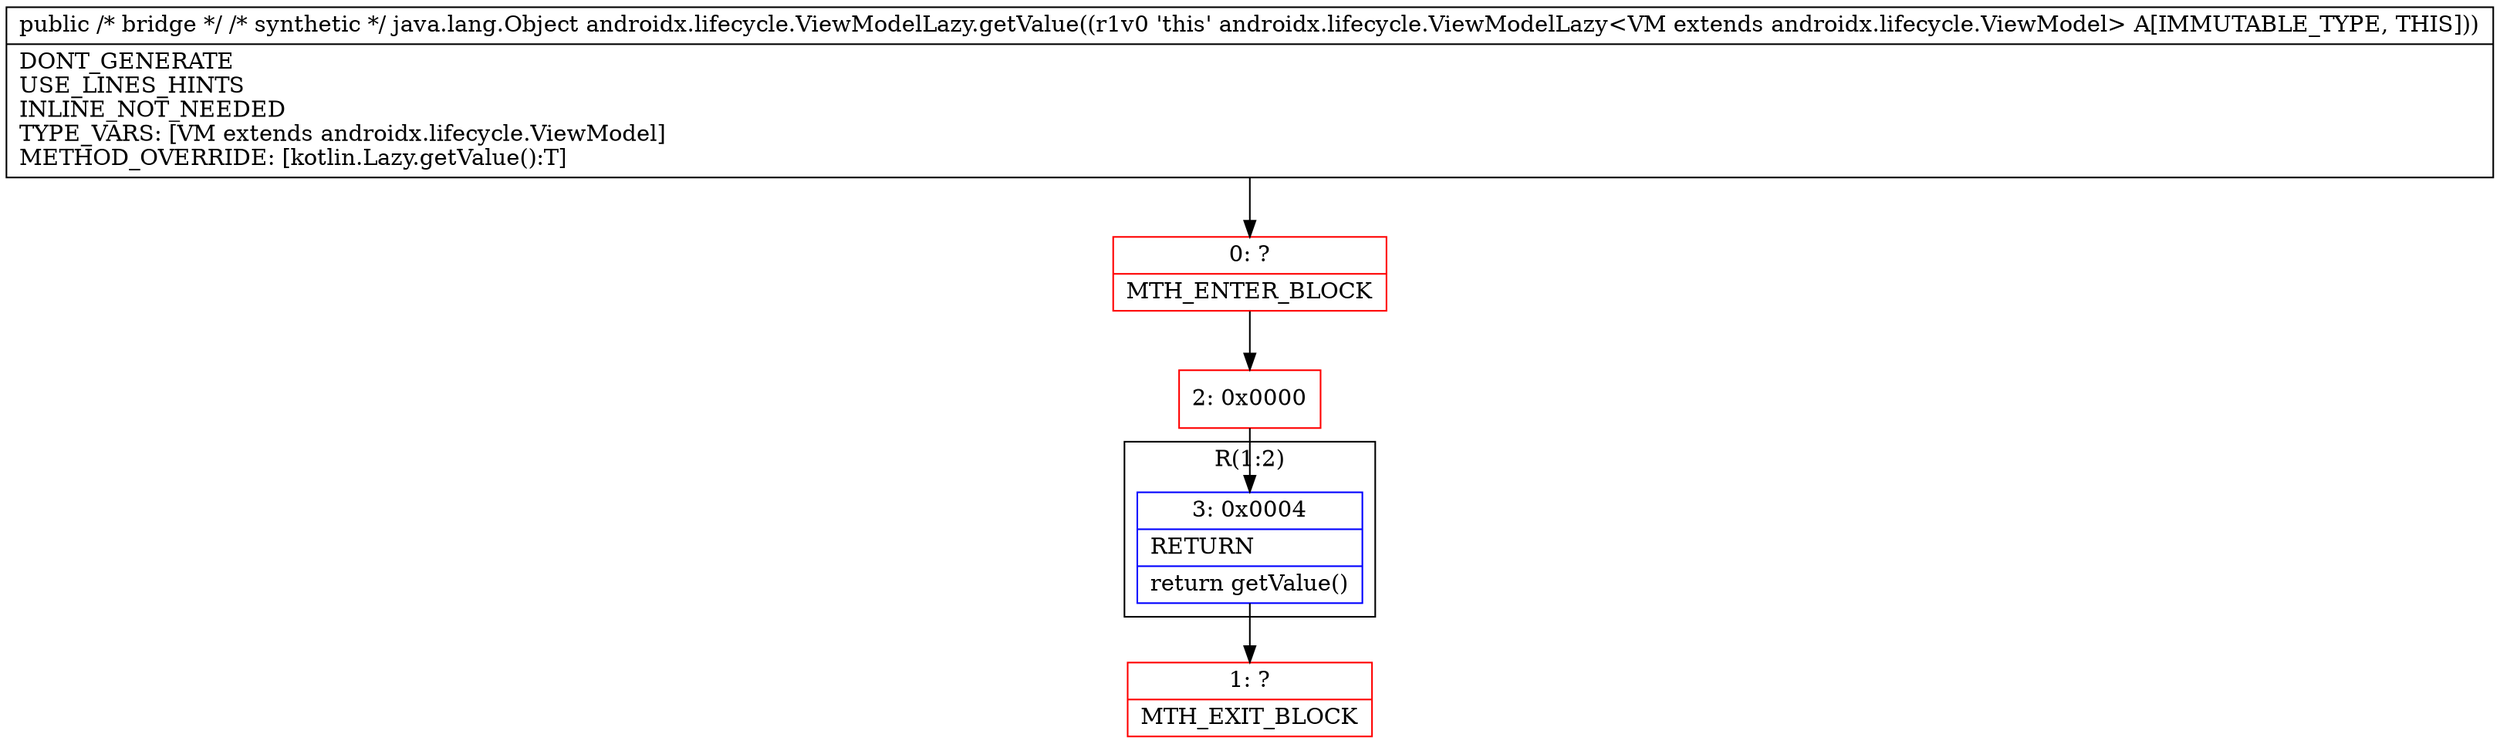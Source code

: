 digraph "CFG forandroidx.lifecycle.ViewModelLazy.getValue()Ljava\/lang\/Object;" {
subgraph cluster_Region_456117977 {
label = "R(1:2)";
node [shape=record,color=blue];
Node_3 [shape=record,label="{3\:\ 0x0004|RETURN\l|return getValue()\l}"];
}
Node_0 [shape=record,color=red,label="{0\:\ ?|MTH_ENTER_BLOCK\l}"];
Node_2 [shape=record,color=red,label="{2\:\ 0x0000}"];
Node_1 [shape=record,color=red,label="{1\:\ ?|MTH_EXIT_BLOCK\l}"];
MethodNode[shape=record,label="{public \/* bridge *\/ \/* synthetic *\/ java.lang.Object androidx.lifecycle.ViewModelLazy.getValue((r1v0 'this' androidx.lifecycle.ViewModelLazy\<VM extends androidx.lifecycle.ViewModel\> A[IMMUTABLE_TYPE, THIS]))  | DONT_GENERATE\lUSE_LINES_HINTS\lINLINE_NOT_NEEDED\lTYPE_VARS: [VM extends androidx.lifecycle.ViewModel]\lMETHOD_OVERRIDE: [kotlin.Lazy.getValue():T]\l}"];
MethodNode -> Node_0;Node_3 -> Node_1;
Node_0 -> Node_2;
Node_2 -> Node_3;
}

